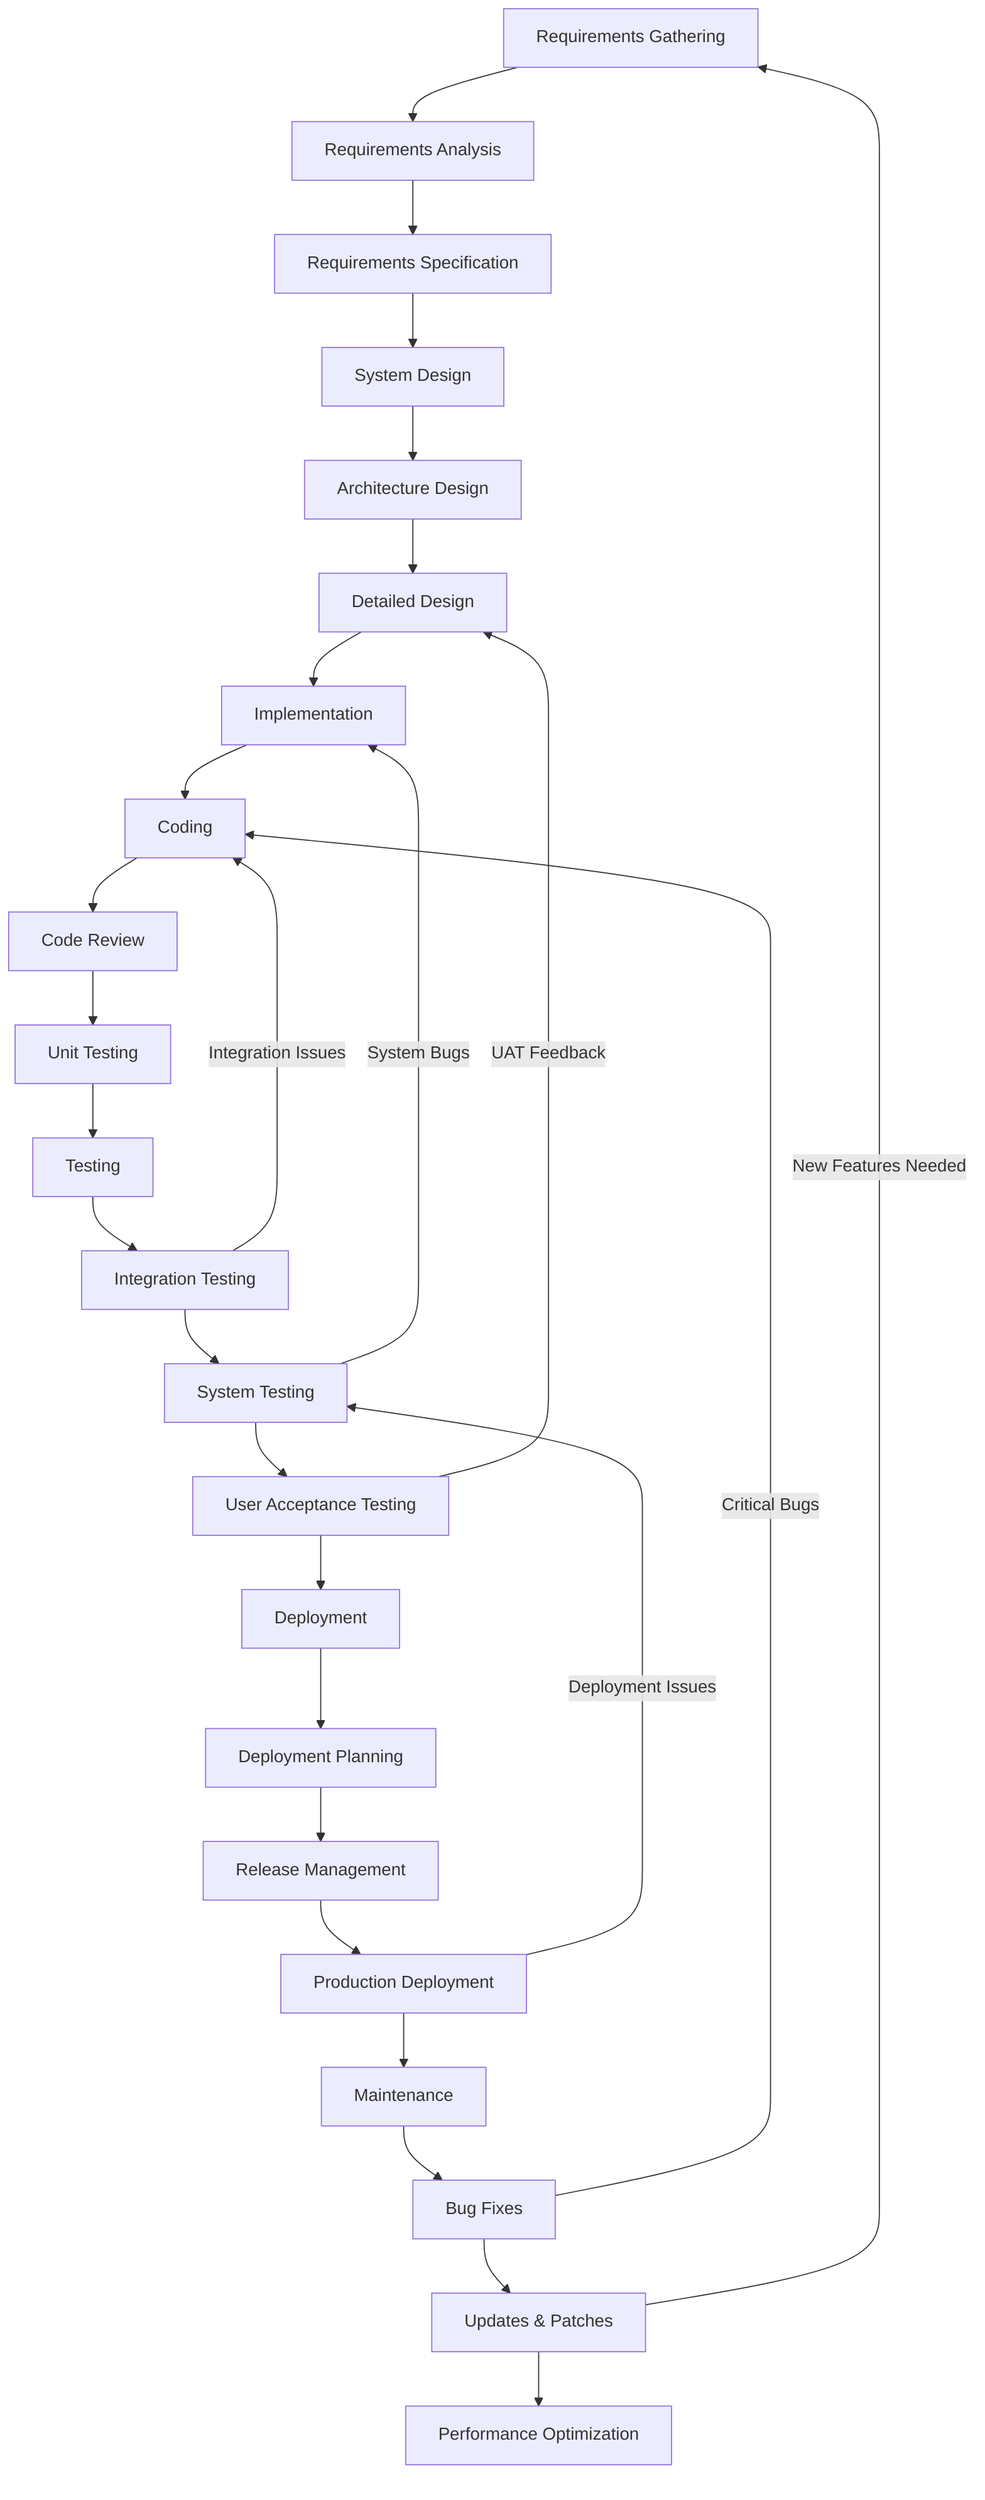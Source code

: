 flowchart TD
A[Requirements Gathering] --> A1[Requirements Analysis]
A1 --> A2[Requirements Specification]
A2 --> B[System Design]
B --> B1[Architecture Design]
B1 --> B2[Detailed Design]
B2 --> C[Implementation]
C --> C1[Coding]
C1 --> C2[Code Review]
C2 --> C3[Unit Testing]
C3 --> D[Testing]
D --> D1[Integration Testing]
D1 --> D2[System Testing]
D2 --> D3[User Acceptance Testing]
D3 --> E[Deployment]
E --> E1[Deployment Planning]
E1 --> E2[Release Management]
E2 --> E3[Production Deployment]
E3 --> F[Maintenance]
F --> F1[Bug Fixes]
F1 --> F2[Updates & Patches]
F2 --> F3[Performance Optimization]
D1 -->|Integration Issues| C1
D2 -->|System Bugs| C
D3 -->|UAT Feedback| B2
E3 -->|Deployment Issues| D2
F1 -->|Critical Bugs| C1
F2 -->|New Features Needed| A